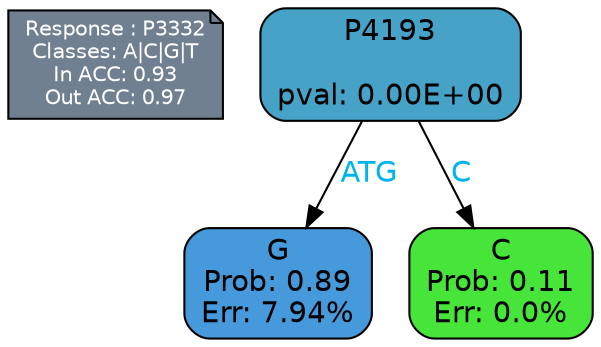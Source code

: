 digraph Tree {
node [shape=box, style="filled, rounded", color="black", fontname=helvetica] ;
graph [ranksep=equally, splines=polylines, bgcolor=transparent, dpi=600] ;
edge [fontname=helvetica] ;
LEGEND [label="Response : P3332
Classes: A|C|G|T
In ACC: 0.93
Out ACC: 0.97
",shape=note,align=left,style=filled,fillcolor="slategray",fontcolor="white",fontsize=10];1 [label="P4193

pval: 0.00E+00", fillcolor="#46a2c7"] ;
2 [label="G
Prob: 0.89
Err: 7.94%", fillcolor="#4699da"] ;
3 [label="C
Prob: 0.11
Err: 0.0%", fillcolor="#47e539"] ;
1 -> 2 [label="ATG",fontcolor=deepskyblue2] ;
1 -> 3 [label="C",fontcolor=deepskyblue2] ;
{rank = same; 2;3;}{rank = same; LEGEND;1;}}
